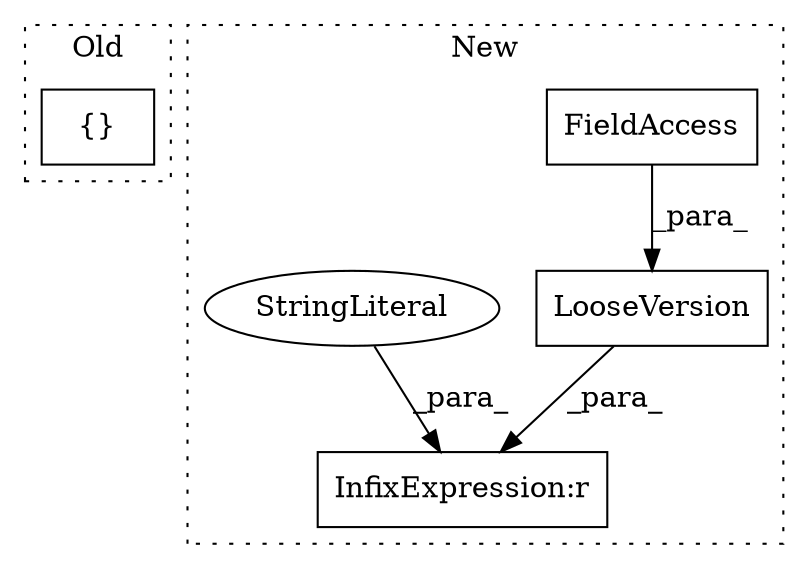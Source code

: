 digraph G {
subgraph cluster0 {
1 [label="{}" a="4" s="1588,1689" l="1,1" shape="box"];
label = "Old";
style="dotted";
}
subgraph cluster1 {
2 [label="LooseVersion" a="32" s="339,374" l="13,1" shape="box"];
3 [label="FieldAccess" a="22" s="352" l="10" shape="box"];
4 [label="InfixExpression:r" a="27" s="375" l="3" shape="box"];
5 [label="StringLiteral" a="45" s="378" l="6" shape="ellipse"];
label = "New";
style="dotted";
}
2 -> 4 [label="_para_"];
3 -> 2 [label="_para_"];
5 -> 4 [label="_para_"];
}
